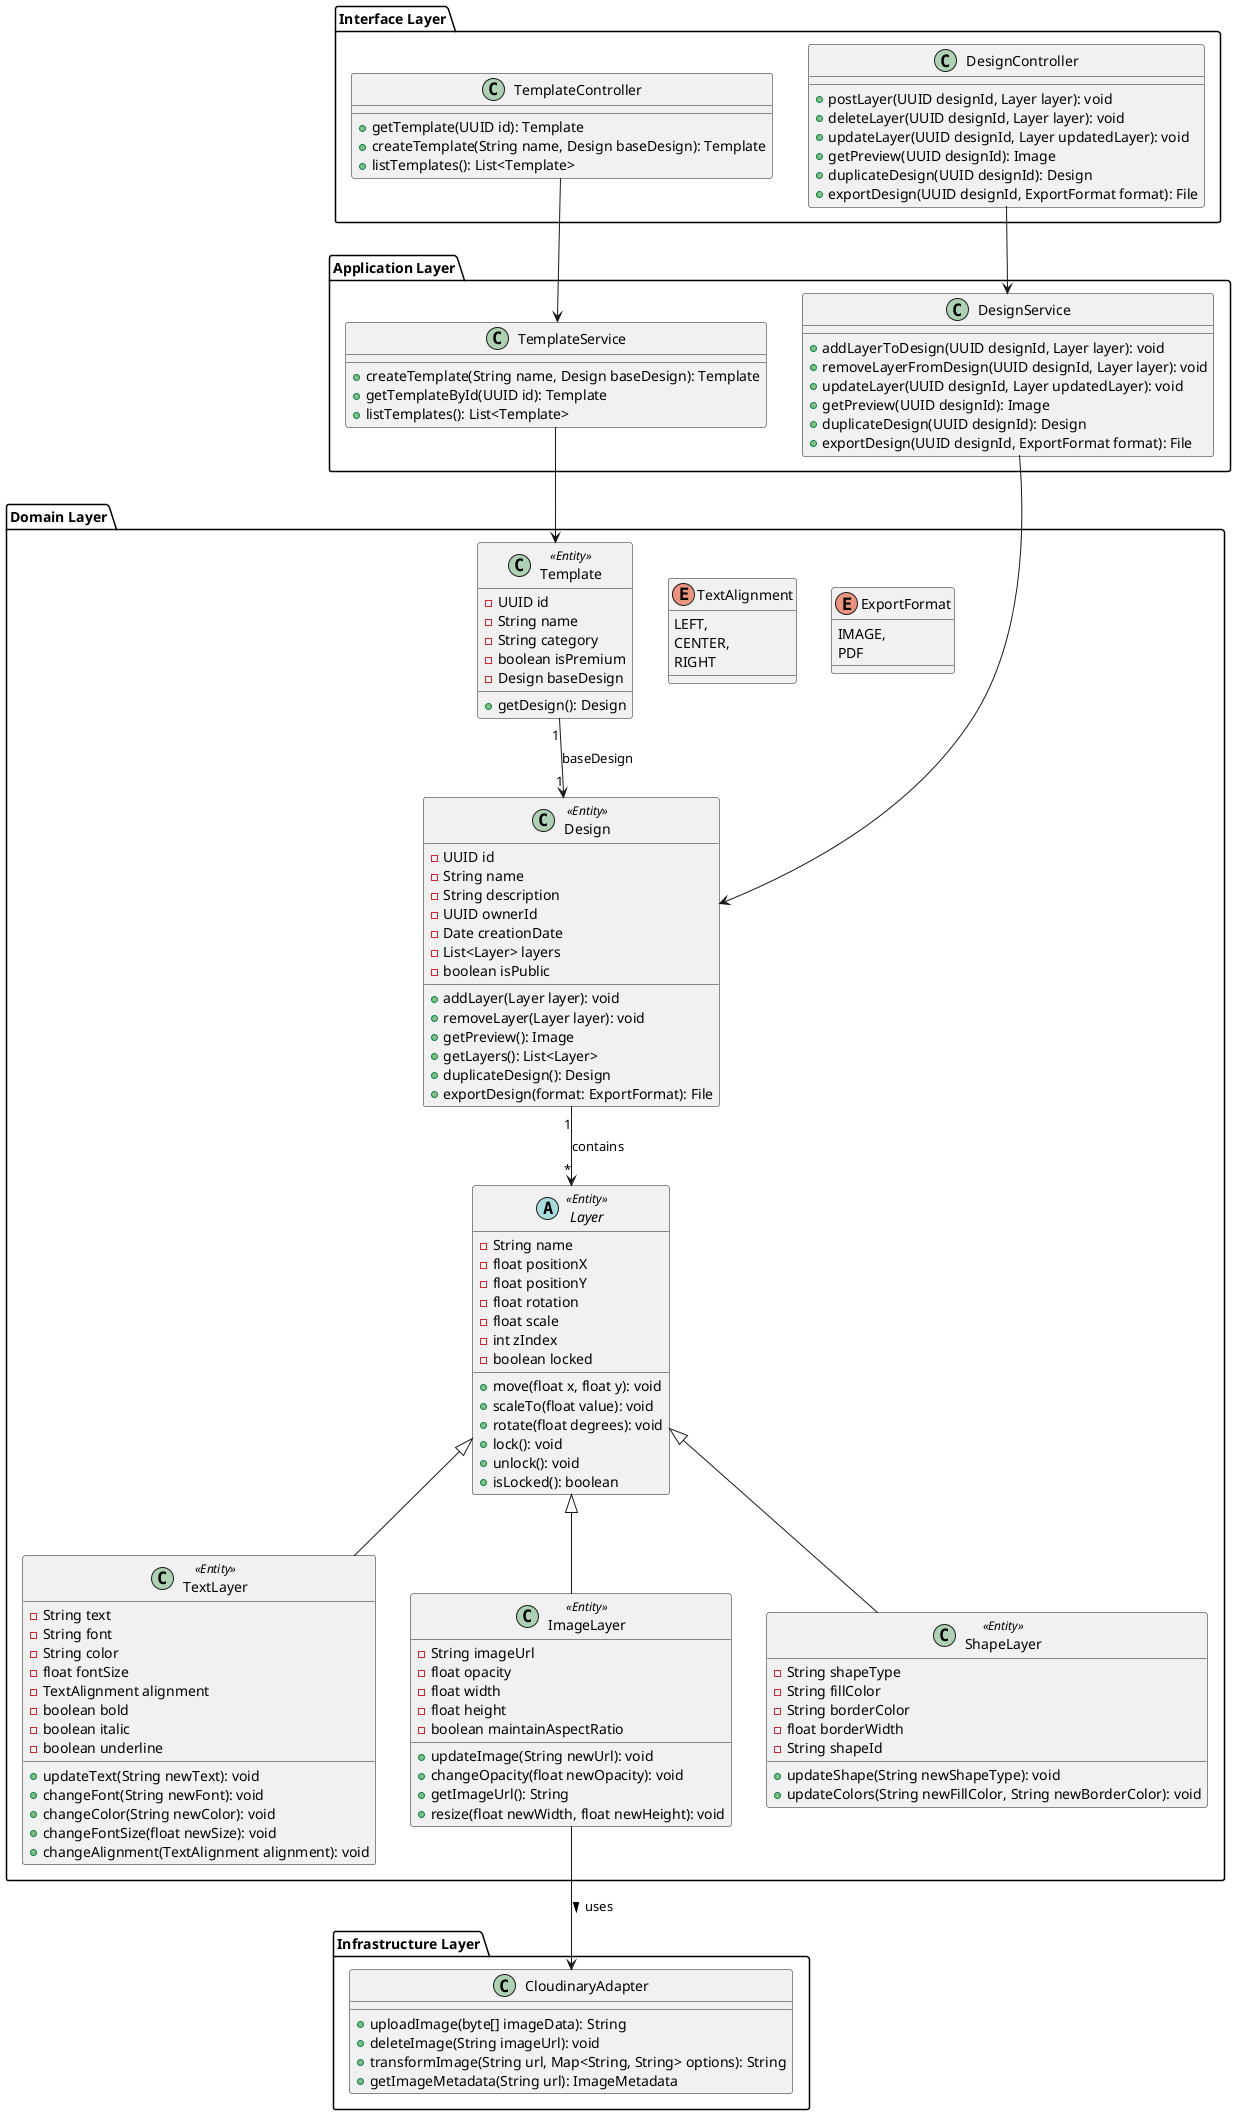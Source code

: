 @startuml
' =============================
' DOMAIN LAYER
' =============================
package "Domain Layer" {

  enum ExportFormat {
    IMAGE,
    PDF
  }

  enum TextAlignment {
    LEFT,
    CENTER,
    RIGHT
  }

  class Design <<Entity>> {
    - UUID id
    - String name
    - String description
    - UUID ownerId
    - Date creationDate
    - List<Layer> layers
    - boolean isPublic
    + addLayer(Layer layer): void
    + removeLayer(Layer layer): void
    + getPreview(): Image
    + getLayers(): List<Layer>
    + duplicateDesign(): Design
    + exportDesign(format: ExportFormat): File
  }

  abstract class Layer <<Entity>> {
    - String name
    - float positionX
    - float positionY
    - float rotation
    - float scale
    - int zIndex
    - boolean locked
    + move(float x, float y): void
    + scaleTo(float value): void
    + rotate(float degrees): void
    + lock(): void
    + unlock(): void
    + isLocked(): boolean
  }

  class TextLayer <<Entity>> extends Layer {
    - String text
    - String font
    - String color
    - float fontSize
    - TextAlignment alignment
    - boolean bold
    - boolean italic
    - boolean underline
    + updateText(String newText): void
    + changeFont(String newFont): void
    + changeColor(String newColor): void
    + changeFontSize(float newSize): void
    + changeAlignment(TextAlignment alignment): void
  }

  class ImageLayer <<Entity>> extends Layer {
    - String imageUrl
    - float opacity
    - float width
    - float height
    - boolean maintainAspectRatio
    + updateImage(String newUrl): void
    + changeOpacity(float newOpacity): void
    + getImageUrl(): String
    + resize(float newWidth, float newHeight): void
  }

  class ShapeLayer <<Entity>> extends Layer {
    - String shapeType
    - String fillColor
    - String borderColor
    - float borderWidth
    - String shapeId
    + updateShape(String newShapeType): void
    + updateColors(String newFillColor, String newBorderColor): void
  }

  class Template <<Entity>> {
    - UUID id
    - String name
    - String category
    - boolean isPremium
    - Design baseDesign
    + getDesign(): Design
  }

  Template "1" --> "1" Design : baseDesign
  Design "1" --> "*" Layer : contains
}

' =============================
' APPLICATION LAYER
' =============================
package "Application Layer" {

  class TemplateService {
    + createTemplate(String name, Design baseDesign): Template
    + getTemplateById(UUID id): Template
    + listTemplates(): List<Template>
  }

  class DesignService {
    + addLayerToDesign(UUID designId, Layer layer): void
    + removeLayerFromDesign(UUID designId, Layer layer): void
    + updateLayer(UUID designId, Layer updatedLayer): void
    + getPreview(UUID designId): Image
    + duplicateDesign(UUID designId): Design
    + exportDesign(UUID designId, ExportFormat format): File
  }

  TemplateService --> Template
  DesignService --> Design
}

' =============================
' INFRASTRUCTURE LAYER
' =============================
package "Infrastructure Layer" {

  class CloudinaryAdapter {
    + uploadImage(byte[] imageData): String
    + deleteImage(String imageUrl): void
    + transformImage(String url, Map<String, String> options): String
    + getImageMetadata(String url): ImageMetadata
  }

  ImageLayer --> CloudinaryAdapter : uses >
}

' =============================
' INTERFACE LAYER
' =============================
package "Interface Layer" {

  class TemplateController {
    + getTemplate(UUID id): Template
    + createTemplate(String name, Design baseDesign): Template
    + listTemplates(): List<Template>
  }

  class DesignController {
    + postLayer(UUID designId, Layer layer): void
    + deleteLayer(UUID designId, Layer layer): void
    + updateLayer(UUID designId, Layer updatedLayer): void
    + getPreview(UUID designId): Image
    + duplicateDesign(UUID designId): Design
    + exportDesign(UUID designId, ExportFormat format): File
  }

  TemplateController --> TemplateService
  DesignController --> DesignService
}
@enduml

